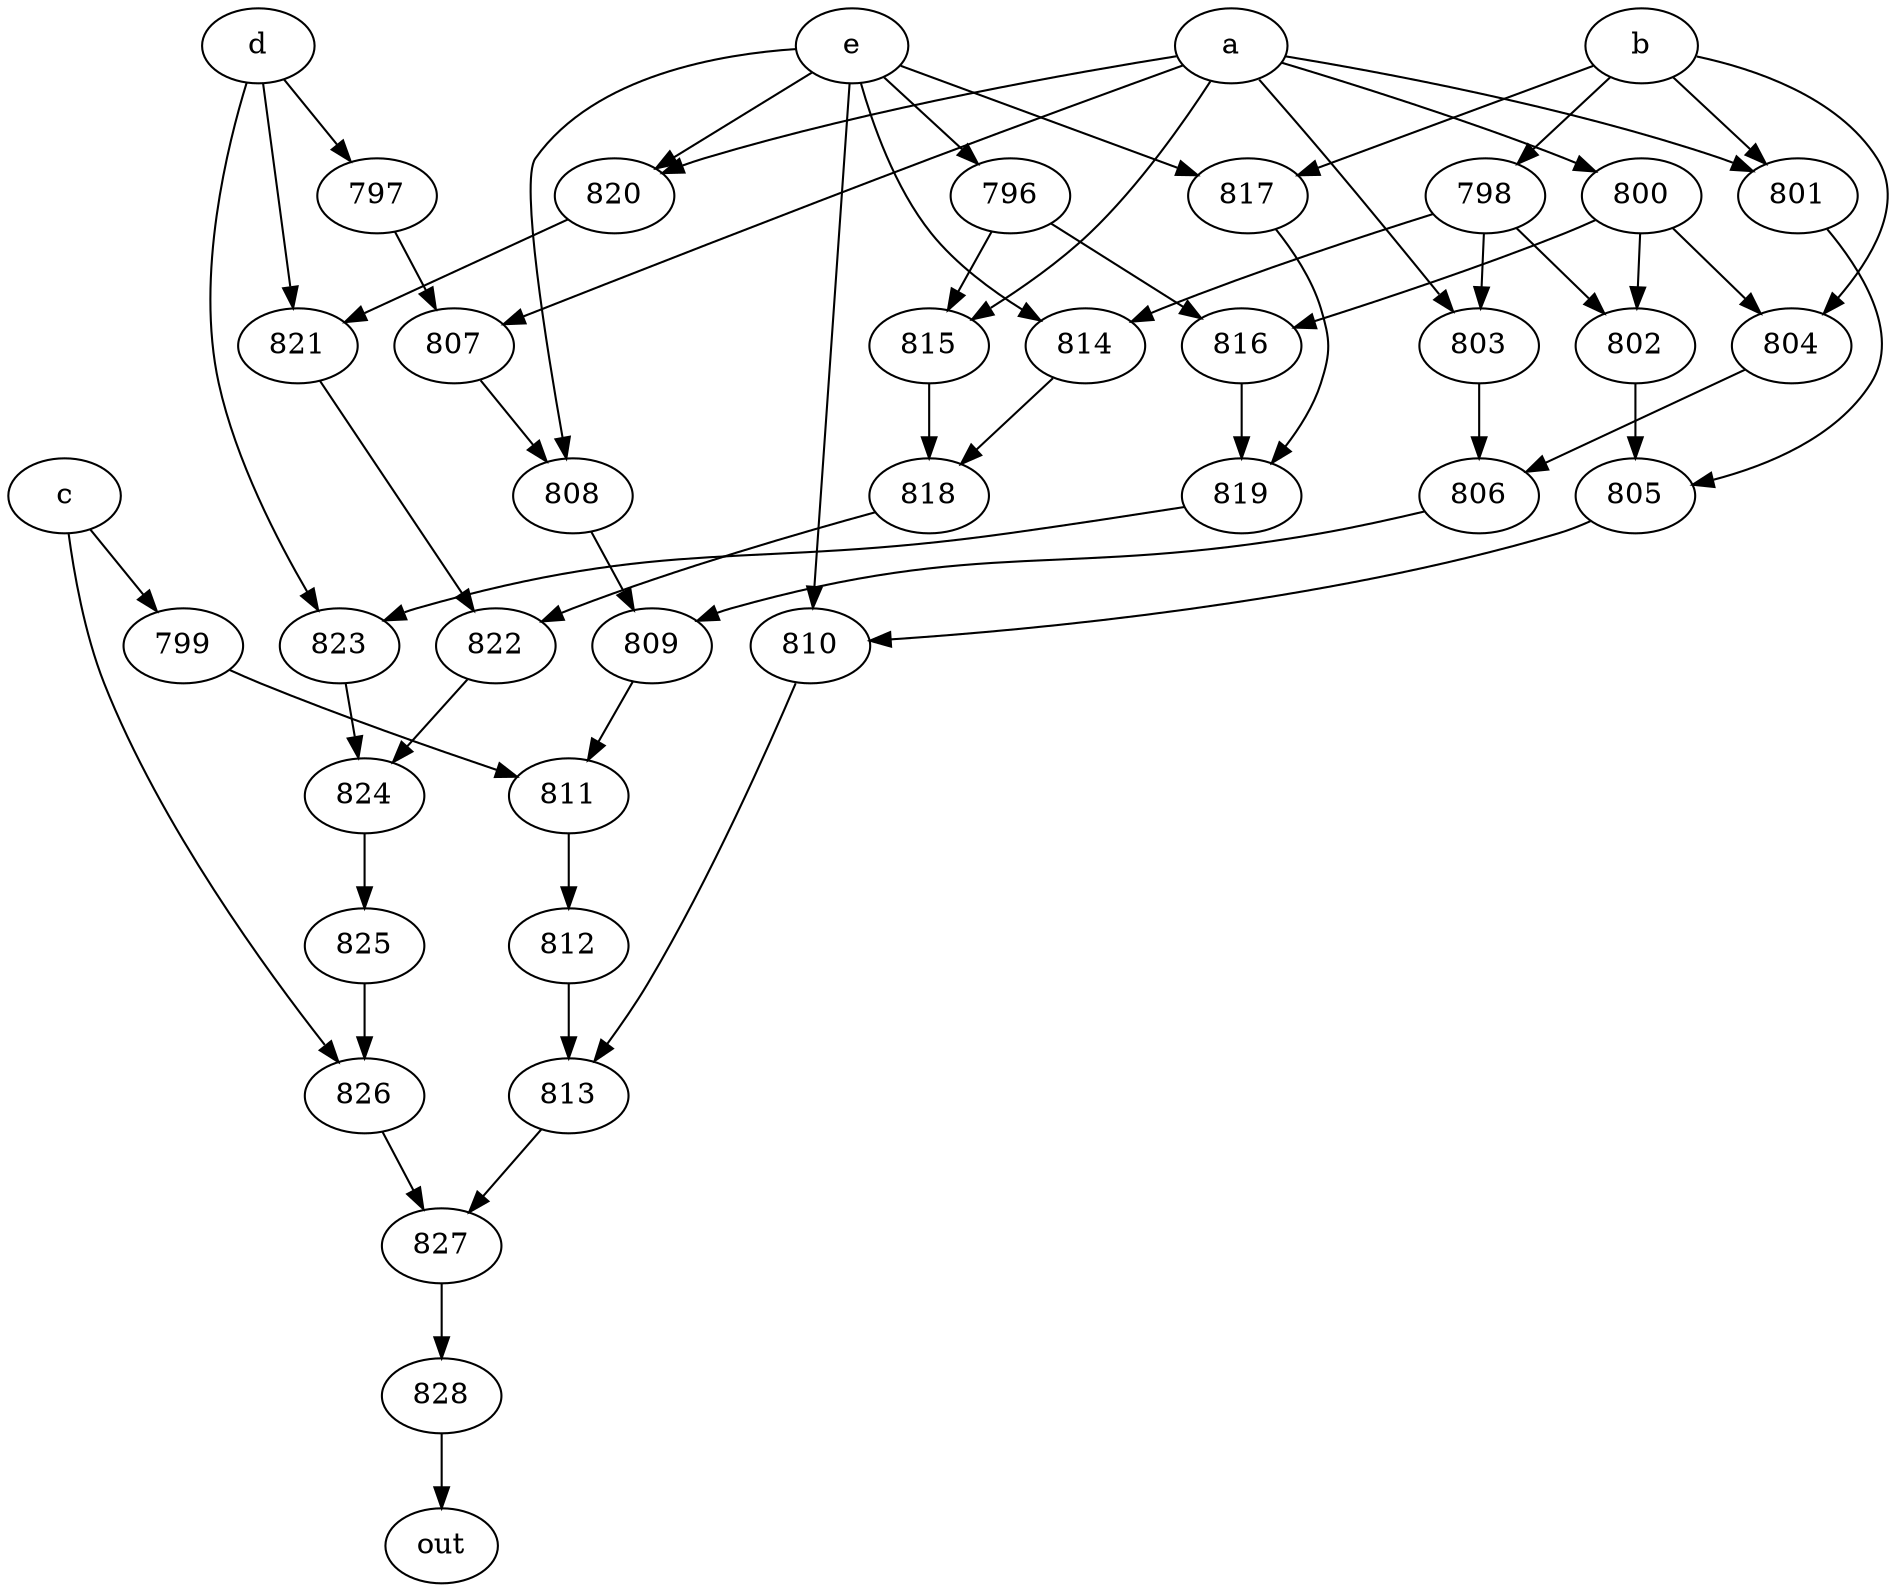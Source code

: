 strict digraph "" {
	828 -> out;
	a -> 800;
	a -> 801;
	a -> 803;
	a -> 807;
	a -> 815;
	a -> 820;
	800 -> 802;
	800 -> 804;
	800 -> 816;
	801 -> 805;
	803 -> 806;
	807 -> 808;
	815 -> 818;
	820 -> 821;
	802 -> 805;
	804 -> 806;
	816 -> 819;
	805 -> 810;
	806 -> 809;
	808 -> 809;
	818 -> 822;
	821 -> 822;
	b -> 801;
	b -> 804;
	b -> 798;
	b -> 817;
	798 -> 803;
	798 -> 802;
	798 -> 814;
	817 -> 819;
	814 -> 818;
	819 -> 823;
	c -> 799;
	c -> 826;
	799 -> 811;
	826 -> 827;
	811 -> 812;
	827 -> 828;
	d -> 821;
	d -> 797;
	d -> 823;
	797 -> 807;
	823 -> 824;
	822 -> 824;
	824 -> 825;
	e -> 820;
	e -> 808;
	e -> 817;
	e -> 814;
	e -> 796;
	e -> 810;
	796 -> 815;
	796 -> 816;
	810 -> 813;
	809 -> 811;
	813 -> 827;
	812 -> 813;
	825 -> 826;
}
